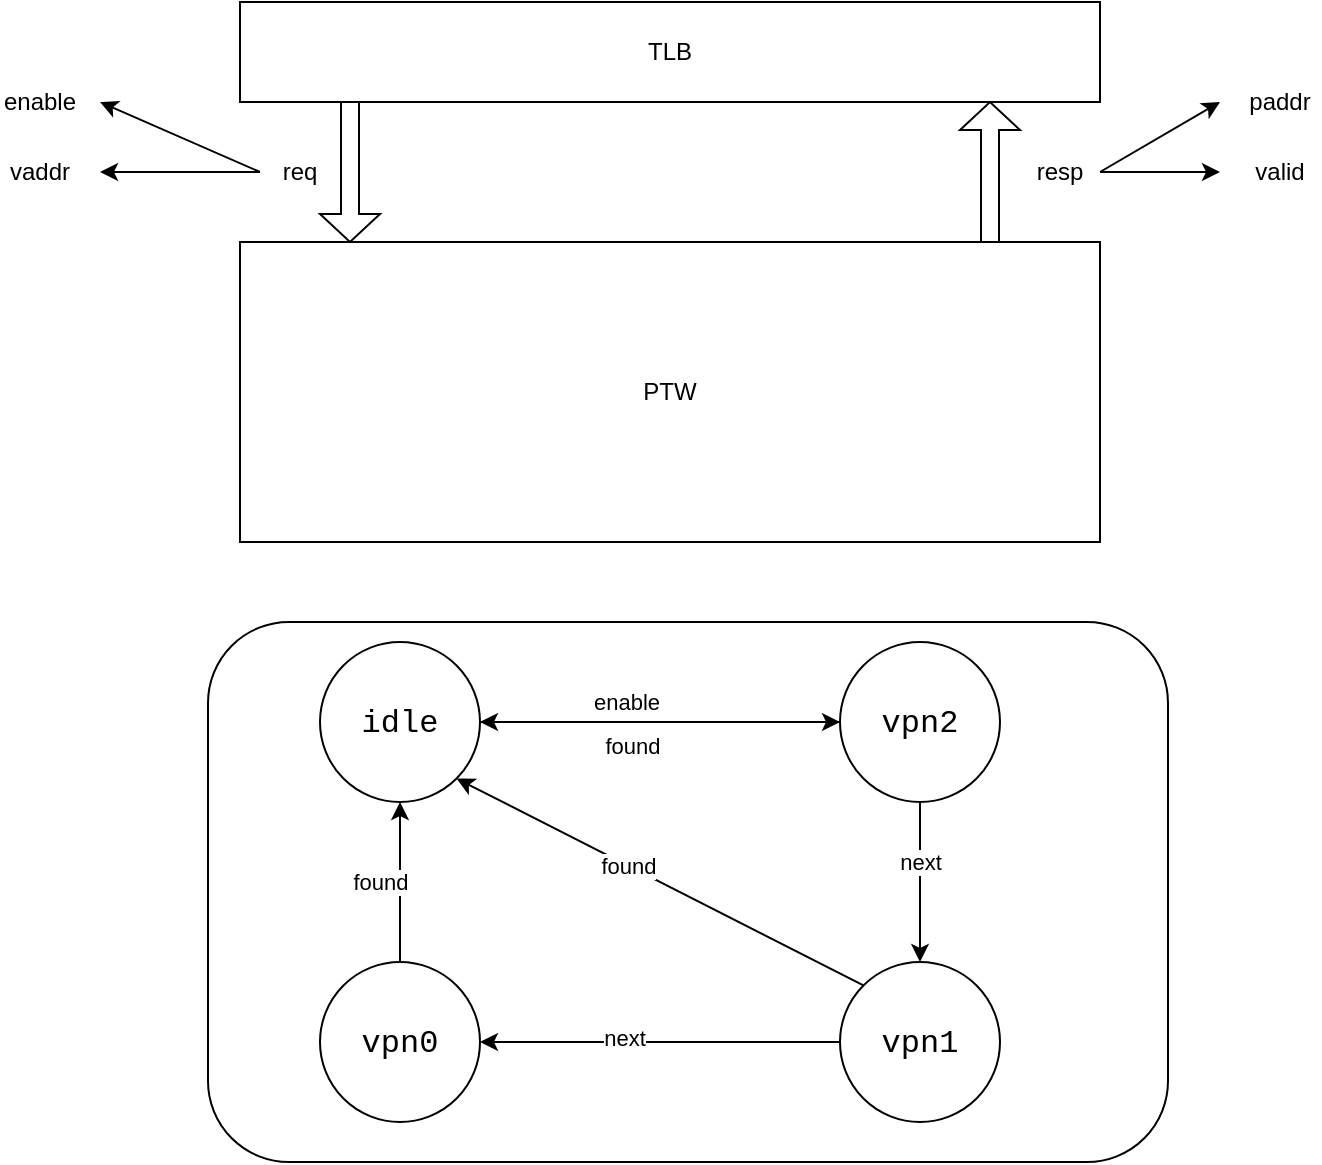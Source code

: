 <mxfile version="14.6.6" type="github">
  <diagram id="th3kR9QwJPNB4jl_sLJP" name="Page-1">
    <mxGraphModel dx="2062" dy="1161" grid="1" gridSize="10" guides="1" tooltips="1" connect="1" arrows="1" fold="1" page="1" pageScale="1" pageWidth="827" pageHeight="1169" math="0" shadow="0">
      <root>
        <mxCell id="0" />
        <mxCell id="1" parent="0" />
        <mxCell id="AUQBjyaspQkhO_ic_QCQ-1" value="TLB" style="rounded=0;whiteSpace=wrap;html=1;" vertex="1" parent="1">
          <mxGeometry x="190" y="120" width="430" height="50" as="geometry" />
        </mxCell>
        <mxCell id="AUQBjyaspQkhO_ic_QCQ-2" value="PTW" style="rounded=0;whiteSpace=wrap;html=1;" vertex="1" parent="1">
          <mxGeometry x="190" y="240" width="430" height="150" as="geometry" />
        </mxCell>
        <mxCell id="AUQBjyaspQkhO_ic_QCQ-3" value="" style="shape=singleArrow;direction=south;whiteSpace=wrap;html=1;" vertex="1" parent="1">
          <mxGeometry x="230" y="170" width="30" height="70" as="geometry" />
        </mxCell>
        <mxCell id="AUQBjyaspQkhO_ic_QCQ-4" value="" style="shape=singleArrow;direction=south;whiteSpace=wrap;html=1;rotation=-180;" vertex="1" parent="1">
          <mxGeometry x="550" y="170" width="30" height="70" as="geometry" />
        </mxCell>
        <mxCell id="AUQBjyaspQkhO_ic_QCQ-12" style="edgeStyle=orthogonalEdgeStyle;rounded=0;orthogonalLoop=1;jettySize=auto;html=1;exitX=0;exitY=0.5;exitDx=0;exitDy=0;" edge="1" parent="1" source="AUQBjyaspQkhO_ic_QCQ-5">
          <mxGeometry relative="1" as="geometry">
            <mxPoint x="120" y="205" as="targetPoint" />
          </mxGeometry>
        </mxCell>
        <mxCell id="AUQBjyaspQkhO_ic_QCQ-5" value="req" style="text;html=1;strokeColor=none;fillColor=none;align=center;verticalAlign=middle;whiteSpace=wrap;rounded=0;" vertex="1" parent="1">
          <mxGeometry x="200" y="195" width="40" height="20" as="geometry" />
        </mxCell>
        <mxCell id="AUQBjyaspQkhO_ic_QCQ-19" style="edgeStyle=orthogonalEdgeStyle;rounded=0;orthogonalLoop=1;jettySize=auto;html=1;exitX=1;exitY=0.5;exitDx=0;exitDy=0;" edge="1" parent="1" source="AUQBjyaspQkhO_ic_QCQ-6">
          <mxGeometry relative="1" as="geometry">
            <mxPoint x="680" y="205" as="targetPoint" />
          </mxGeometry>
        </mxCell>
        <mxCell id="AUQBjyaspQkhO_ic_QCQ-6" value="resp" style="text;html=1;strokeColor=none;fillColor=none;align=center;verticalAlign=middle;whiteSpace=wrap;rounded=0;" vertex="1" parent="1">
          <mxGeometry x="580" y="195" width="40" height="20" as="geometry" />
        </mxCell>
        <mxCell id="AUQBjyaspQkhO_ic_QCQ-8" value="" style="endArrow=classic;html=1;exitX=0;exitY=0.5;exitDx=0;exitDy=0;" edge="1" parent="1" source="AUQBjyaspQkhO_ic_QCQ-5">
          <mxGeometry width="50" height="50" relative="1" as="geometry">
            <mxPoint x="80" y="210" as="sourcePoint" />
            <mxPoint x="120" y="170" as="targetPoint" />
          </mxGeometry>
        </mxCell>
        <mxCell id="AUQBjyaspQkhO_ic_QCQ-9" value="enable" style="text;html=1;strokeColor=none;fillColor=none;align=center;verticalAlign=middle;whiteSpace=wrap;rounded=0;" vertex="1" parent="1">
          <mxGeometry x="70" y="160" width="40" height="20" as="geometry" />
        </mxCell>
        <mxCell id="AUQBjyaspQkhO_ic_QCQ-13" value="vaddr" style="text;html=1;strokeColor=none;fillColor=none;align=center;verticalAlign=middle;whiteSpace=wrap;rounded=0;" vertex="1" parent="1">
          <mxGeometry x="70" y="195" width="40" height="20" as="geometry" />
        </mxCell>
        <mxCell id="AUQBjyaspQkhO_ic_QCQ-14" value="" style="endArrow=classic;html=1;exitX=1;exitY=0.5;exitDx=0;exitDy=0;" edge="1" parent="1" source="AUQBjyaspQkhO_ic_QCQ-6">
          <mxGeometry width="50" height="50" relative="1" as="geometry">
            <mxPoint x="620" y="220" as="sourcePoint" />
            <mxPoint x="680" y="170" as="targetPoint" />
          </mxGeometry>
        </mxCell>
        <mxCell id="AUQBjyaspQkhO_ic_QCQ-15" value="paddr" style="text;html=1;strokeColor=none;fillColor=none;align=center;verticalAlign=middle;whiteSpace=wrap;rounded=0;" vertex="1" parent="1">
          <mxGeometry x="690" y="160" width="40" height="20" as="geometry" />
        </mxCell>
        <mxCell id="AUQBjyaspQkhO_ic_QCQ-20" value="valid" style="text;html=1;strokeColor=none;fillColor=none;align=center;verticalAlign=middle;whiteSpace=wrap;rounded=0;" vertex="1" parent="1">
          <mxGeometry x="690" y="195" width="40" height="20" as="geometry" />
        </mxCell>
        <mxCell id="AUQBjyaspQkhO_ic_QCQ-21" value="" style="rounded=1;whiteSpace=wrap;html=1;" vertex="1" parent="1">
          <mxGeometry x="174" y="430" width="480" height="270" as="geometry" />
        </mxCell>
        <mxCell id="AUQBjyaspQkhO_ic_QCQ-30" style="edgeStyle=orthogonalEdgeStyle;rounded=0;orthogonalLoop=1;jettySize=auto;html=1;exitX=1;exitY=0.5;exitDx=0;exitDy=0;" edge="1" parent="1" source="AUQBjyaspQkhO_ic_QCQ-23" target="AUQBjyaspQkhO_ic_QCQ-29">
          <mxGeometry relative="1" as="geometry" />
        </mxCell>
        <mxCell id="AUQBjyaspQkhO_ic_QCQ-31" value="enable" style="edgeLabel;html=1;align=center;verticalAlign=middle;resizable=0;points=[];" vertex="1" connectable="0" parent="AUQBjyaspQkhO_ic_QCQ-30">
          <mxGeometry x="-0.193" y="2" relative="1" as="geometry">
            <mxPoint y="-8" as="offset" />
          </mxGeometry>
        </mxCell>
        <mxCell id="AUQBjyaspQkhO_ic_QCQ-23" value="&lt;div style=&quot;font-family: &amp;#34;consolas&amp;#34; , &amp;#34;courier new&amp;#34; , monospace ; font-size: 16px ; line-height: 22px&quot;&gt;&lt;span style=&quot;background-color: rgb(255 , 255 , 255)&quot;&gt;idle&lt;/span&gt;&lt;/div&gt;" style="ellipse;whiteSpace=wrap;html=1;aspect=fixed;" vertex="1" parent="1">
          <mxGeometry x="230" y="440" width="80" height="80" as="geometry" />
        </mxCell>
        <mxCell id="AUQBjyaspQkhO_ic_QCQ-35" style="edgeStyle=orthogonalEdgeStyle;rounded=0;orthogonalLoop=1;jettySize=auto;html=1;exitX=0;exitY=0.5;exitDx=0;exitDy=0;entryX=1;entryY=0.5;entryDx=0;entryDy=0;" edge="1" parent="1" source="AUQBjyaspQkhO_ic_QCQ-27" target="AUQBjyaspQkhO_ic_QCQ-28">
          <mxGeometry relative="1" as="geometry" />
        </mxCell>
        <mxCell id="AUQBjyaspQkhO_ic_QCQ-36" value="next" style="edgeLabel;html=1;align=center;verticalAlign=middle;resizable=0;points=[];" vertex="1" connectable="0" parent="AUQBjyaspQkhO_ic_QCQ-35">
          <mxGeometry x="0.204" y="-2" relative="1" as="geometry">
            <mxPoint as="offset" />
          </mxGeometry>
        </mxCell>
        <mxCell id="AUQBjyaspQkhO_ic_QCQ-27" value="&lt;div style=&quot;font-family: &amp;#34;consolas&amp;#34; , &amp;#34;courier new&amp;#34; , monospace ; font-size: 16px ; line-height: 22px&quot;&gt;&lt;span style=&quot;background-color: rgb(255 , 255 , 255)&quot;&gt;vpn1&lt;/span&gt;&lt;/div&gt;" style="ellipse;whiteSpace=wrap;html=1;aspect=fixed;" vertex="1" parent="1">
          <mxGeometry x="490" y="600" width="80" height="80" as="geometry" />
        </mxCell>
        <mxCell id="AUQBjyaspQkhO_ic_QCQ-38" style="edgeStyle=orthogonalEdgeStyle;rounded=0;orthogonalLoop=1;jettySize=auto;html=1;exitX=0.5;exitY=0;exitDx=0;exitDy=0;entryX=0.5;entryY=1;entryDx=0;entryDy=0;" edge="1" parent="1" source="AUQBjyaspQkhO_ic_QCQ-28" target="AUQBjyaspQkhO_ic_QCQ-23">
          <mxGeometry relative="1" as="geometry">
            <Array as="points">
              <mxPoint x="270" y="560" />
              <mxPoint x="270" y="560" />
            </Array>
          </mxGeometry>
        </mxCell>
        <mxCell id="AUQBjyaspQkhO_ic_QCQ-28" value="&lt;div style=&quot;font-family: &amp;#34;consolas&amp;#34; , &amp;#34;courier new&amp;#34; , monospace ; font-size: 16px ; line-height: 22px&quot;&gt;&lt;span style=&quot;background-color: rgb(255 , 255 , 255)&quot;&gt;vpn0&lt;/span&gt;&lt;/div&gt;" style="ellipse;whiteSpace=wrap;html=1;aspect=fixed;" vertex="1" parent="1">
          <mxGeometry x="230" y="600" width="80" height="80" as="geometry" />
        </mxCell>
        <mxCell id="AUQBjyaspQkhO_ic_QCQ-32" style="edgeStyle=orthogonalEdgeStyle;rounded=0;orthogonalLoop=1;jettySize=auto;html=1;exitX=0.5;exitY=1;exitDx=0;exitDy=0;entryX=0.5;entryY=0;entryDx=0;entryDy=0;" edge="1" parent="1" source="AUQBjyaspQkhO_ic_QCQ-29" target="AUQBjyaspQkhO_ic_QCQ-27">
          <mxGeometry relative="1" as="geometry">
            <Array as="points">
              <mxPoint x="530" y="540" />
              <mxPoint x="530" y="540" />
            </Array>
          </mxGeometry>
        </mxCell>
        <mxCell id="AUQBjyaspQkhO_ic_QCQ-41" style="edgeStyle=orthogonalEdgeStyle;rounded=0;orthogonalLoop=1;jettySize=auto;html=1;exitX=0;exitY=0.5;exitDx=0;exitDy=0;" edge="1" parent="1" source="AUQBjyaspQkhO_ic_QCQ-29" target="AUQBjyaspQkhO_ic_QCQ-23">
          <mxGeometry relative="1" as="geometry" />
        </mxCell>
        <mxCell id="AUQBjyaspQkhO_ic_QCQ-29" value="&lt;div style=&quot;font-family: &amp;#34;consolas&amp;#34; , &amp;#34;courier new&amp;#34; , monospace ; font-size: 16px ; line-height: 22px&quot;&gt;&lt;span style=&quot;background-color: rgb(255 , 255 , 255)&quot;&gt;vpn2&lt;/span&gt;&lt;/div&gt;" style="ellipse;whiteSpace=wrap;html=1;aspect=fixed;" vertex="1" parent="1">
          <mxGeometry x="490" y="440" width="80" height="80" as="geometry" />
        </mxCell>
        <mxCell id="AUQBjyaspQkhO_ic_QCQ-39" value="next" style="edgeLabel;html=1;align=center;verticalAlign=middle;resizable=0;points=[];" vertex="1" connectable="0" parent="1">
          <mxGeometry x="530" y="550" as="geometry" />
        </mxCell>
        <mxCell id="AUQBjyaspQkhO_ic_QCQ-40" value="found" style="edgeLabel;html=1;align=center;verticalAlign=middle;resizable=0;points=[];" vertex="1" connectable="0" parent="1">
          <mxGeometry x="260" y="560" as="geometry" />
        </mxCell>
        <mxCell id="AUQBjyaspQkhO_ic_QCQ-42" value="found" style="edgeLabel;html=1;align=center;verticalAlign=middle;resizable=0;points=[];" vertex="1" connectable="0" parent="1">
          <mxGeometry x="400" y="500" as="geometry">
            <mxPoint x="-14" y="-8" as="offset" />
          </mxGeometry>
        </mxCell>
        <mxCell id="AUQBjyaspQkhO_ic_QCQ-43" value="" style="endArrow=classic;html=1;entryX=1;entryY=1;entryDx=0;entryDy=0;exitX=0;exitY=0;exitDx=0;exitDy=0;" edge="1" parent="1" source="AUQBjyaspQkhO_ic_QCQ-27" target="AUQBjyaspQkhO_ic_QCQ-23">
          <mxGeometry width="50" height="50" relative="1" as="geometry">
            <mxPoint x="380" y="600" as="sourcePoint" />
            <mxPoint x="430" y="550" as="targetPoint" />
          </mxGeometry>
        </mxCell>
        <mxCell id="AUQBjyaspQkhO_ic_QCQ-44" value="found" style="edgeLabel;html=1;align=center;verticalAlign=middle;resizable=0;points=[];" vertex="1" connectable="0" parent="AUQBjyaspQkhO_ic_QCQ-43">
          <mxGeometry x="0.159" relative="1" as="geometry">
            <mxPoint as="offset" />
          </mxGeometry>
        </mxCell>
      </root>
    </mxGraphModel>
  </diagram>
</mxfile>
